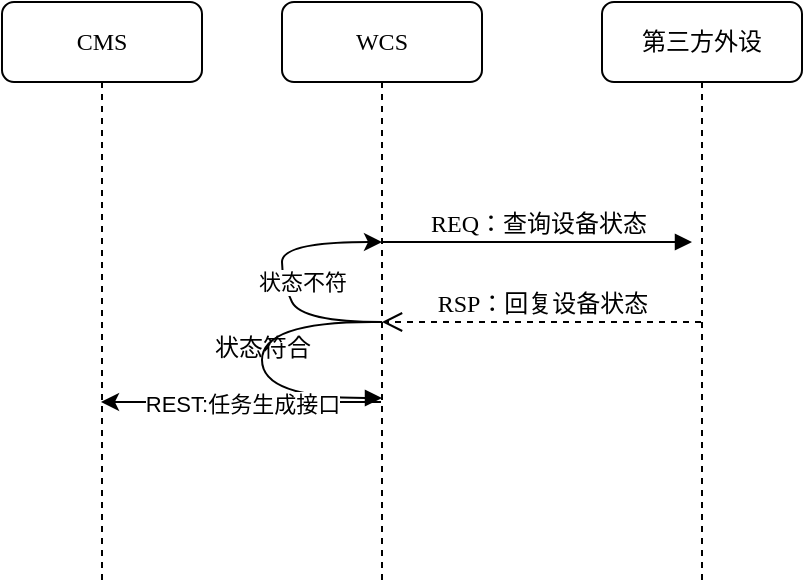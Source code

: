 <mxfile version="24.7.16">
  <diagram name="Page-1" id="13e1069c-82ec-6db2-03f1-153e76fe0fe0">
    <mxGraphModel dx="1290" dy="541" grid="1" gridSize="10" guides="1" tooltips="1" connect="1" arrows="1" fold="1" page="1" pageScale="1" pageWidth="1100" pageHeight="850" background="none" math="0" shadow="0">
      <root>
        <mxCell id="0" />
        <mxCell id="1" parent="0" />
        <mxCell id="7baba1c4bc27f4b0-2" value="WCS" style="shape=umlLifeline;perimeter=lifelinePerimeter;whiteSpace=wrap;html=1;container=1;collapsible=0;recursiveResize=0;outlineConnect=0;rounded=1;shadow=0;comic=0;labelBackgroundColor=none;strokeWidth=1;fontFamily=Verdana;fontSize=12;align=center;" parent="1" vertex="1">
          <mxGeometry x="240" y="80" width="100" height="290" as="geometry" />
        </mxCell>
        <mxCell id="tetuQn4ZhDpbIYBi4ME9-2" value="" style="curved=1;endArrow=classic;html=1;rounded=0;" edge="1" parent="7baba1c4bc27f4b0-2">
          <mxGeometry width="50" height="50" relative="1" as="geometry">
            <mxPoint x="50" y="160" as="sourcePoint" />
            <mxPoint x="50" y="120" as="targetPoint" />
            <Array as="points">
              <mxPoint x="10" y="160" />
              <mxPoint y="140" />
              <mxPoint y="120" />
            </Array>
          </mxGeometry>
        </mxCell>
        <mxCell id="tetuQn4ZhDpbIYBi4ME9-3" value="状态不符" style="edgeLabel;html=1;align=center;verticalAlign=middle;resizable=0;points=[];" vertex="1" connectable="0" parent="tetuQn4ZhDpbIYBi4ME9-2">
          <mxGeometry x="-0.592" y="-5" relative="1" as="geometry">
            <mxPoint x="-13" y="-15" as="offset" />
          </mxGeometry>
        </mxCell>
        <mxCell id="tetuQn4ZhDpbIYBi4ME9-6" value="状态符合" style="html=1;verticalAlign=bottom;endArrow=block;labelBackgroundColor=none;fontFamily=Verdana;fontSize=12;elbow=vertical;edgeStyle=orthogonalEdgeStyle;curved=1;entryX=1;entryY=0.286;entryPerimeter=0;exitX=1.038;exitY=0.345;exitPerimeter=0;" edge="1" parent="7baba1c4bc27f4b0-2">
          <mxGeometry relative="1" as="geometry">
            <mxPoint x="45" y="160" as="sourcePoint" />
            <mxPoint x="50" y="198" as="targetPoint" />
            <Array as="points">
              <mxPoint x="-10" y="160" />
              <mxPoint x="-10" y="198" />
            </Array>
          </mxGeometry>
        </mxCell>
        <mxCell id="7baba1c4bc27f4b0-3" value="第三方外设" style="shape=umlLifeline;perimeter=lifelinePerimeter;whiteSpace=wrap;html=1;container=1;collapsible=0;recursiveResize=0;outlineConnect=0;rounded=1;shadow=0;comic=0;labelBackgroundColor=none;strokeWidth=1;fontFamily=Verdana;fontSize=12;align=center;" parent="1" vertex="1">
          <mxGeometry x="400" y="80" width="100" height="290" as="geometry" />
        </mxCell>
        <mxCell id="7baba1c4bc27f4b0-8" value="CMS" style="shape=umlLifeline;perimeter=lifelinePerimeter;whiteSpace=wrap;html=1;container=1;collapsible=0;recursiveResize=0;outlineConnect=0;rounded=1;shadow=0;comic=0;labelBackgroundColor=none;strokeWidth=1;fontFamily=Verdana;fontSize=12;align=center;" parent="1" vertex="1">
          <mxGeometry x="100" y="80" width="100" height="290" as="geometry" />
        </mxCell>
        <mxCell id="tetuQn4ZhDpbIYBi4ME9-7" value="" style="endArrow=classic;html=1;rounded=0;" edge="1" parent="7baba1c4bc27f4b0-8">
          <mxGeometry width="50" height="50" relative="1" as="geometry">
            <mxPoint x="189.5" y="200" as="sourcePoint" />
            <mxPoint x="49.5" y="200" as="targetPoint" />
          </mxGeometry>
        </mxCell>
        <mxCell id="tetuQn4ZhDpbIYBi4ME9-8" value="REST:任务生成接口" style="edgeLabel;html=1;align=center;verticalAlign=middle;resizable=0;points=[];" vertex="1" connectable="0" parent="tetuQn4ZhDpbIYBi4ME9-7">
          <mxGeometry x="-0.001" y="1" relative="1" as="geometry">
            <mxPoint as="offset" />
          </mxGeometry>
        </mxCell>
        <mxCell id="7baba1c4bc27f4b0-21" value="RSP：回复设备状态" style="html=1;verticalAlign=bottom;endArrow=open;dashed=1;endSize=8;labelBackgroundColor=none;fontFamily=Verdana;fontSize=12;edgeStyle=elbowEdgeStyle;elbow=horizontal;" parent="1" edge="1">
          <mxGeometry relative="1" as="geometry">
            <mxPoint x="290" y="240" as="targetPoint" />
            <Array as="points">
              <mxPoint x="365" y="240" />
              <mxPoint x="395" y="240" />
            </Array>
            <mxPoint x="449.5" y="240" as="sourcePoint" />
          </mxGeometry>
        </mxCell>
        <mxCell id="7baba1c4bc27f4b0-14" value="REQ：查询设备状态" style="html=1;verticalAlign=bottom;endArrow=block;entryX=0;entryY=0;labelBackgroundColor=none;fontFamily=Verdana;fontSize=12;edgeStyle=elbowEdgeStyle;elbow=vertical;" parent="1" source="7baba1c4bc27f4b0-2" edge="1">
          <mxGeometry relative="1" as="geometry">
            <mxPoint x="295" y="200" as="sourcePoint" />
            <mxPoint x="445" y="200.0" as="targetPoint" />
          </mxGeometry>
        </mxCell>
      </root>
    </mxGraphModel>
  </diagram>
</mxfile>
